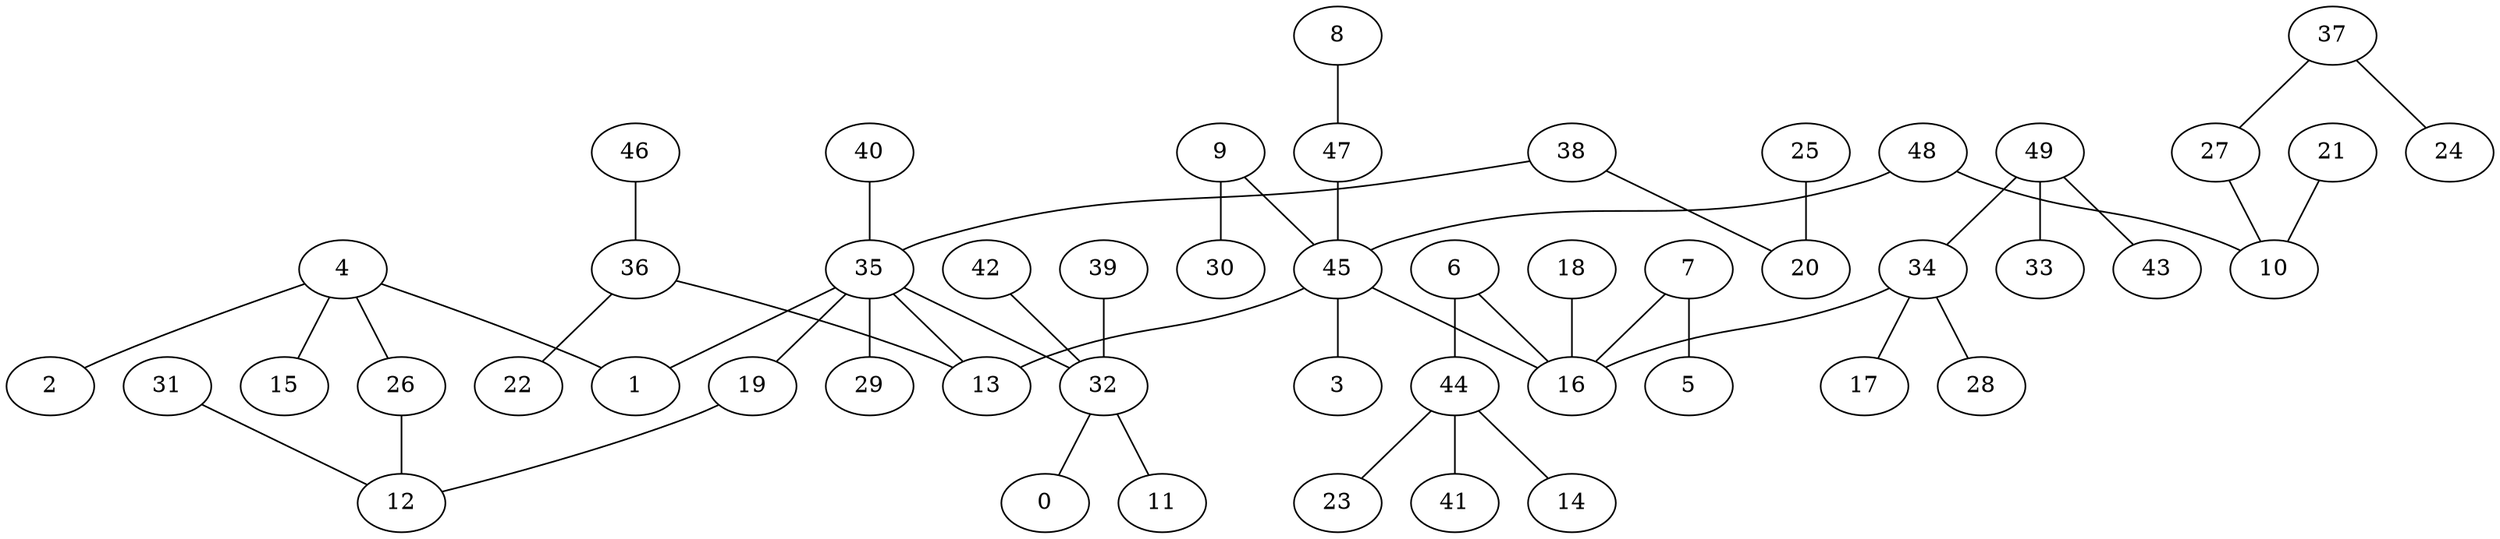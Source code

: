 digraph GG_graph {

subgraph G_graph {
edge [color = black]
"31" -> "12" [dir = none]
"18" -> "16" [dir = none]
"21" -> "10" [dir = none]
"38" -> "20" [dir = none]
"38" -> "35" [dir = none]
"25" -> "20" [dir = none]
"4" -> "1" [dir = none]
"4" -> "15" [dir = none]
"4" -> "2" [dir = none]
"4" -> "26" [dir = none]
"8" -> "47" [dir = none]
"39" -> "32" [dir = none]
"48" -> "10" [dir = none]
"48" -> "45" [dir = none]
"19" -> "12" [dir = none]
"26" -> "12" [dir = none]
"32" -> "11" [dir = none]
"32" -> "0" [dir = none]
"40" -> "35" [dir = none]
"9" -> "30" [dir = none]
"9" -> "45" [dir = none]
"36" -> "22" [dir = none]
"36" -> "13" [dir = none]
"6" -> "44" [dir = none]
"6" -> "16" [dir = none]
"45" -> "3" [dir = none]
"45" -> "16" [dir = none]
"45" -> "13" [dir = none]
"47" -> "45" [dir = none]
"46" -> "36" [dir = none]
"49" -> "33" [dir = none]
"49" -> "43" [dir = none]
"49" -> "34" [dir = none]
"42" -> "32" [dir = none]
"7" -> "5" [dir = none]
"7" -> "16" [dir = none]
"35" -> "19" [dir = none]
"35" -> "32" [dir = none]
"35" -> "13" [dir = none]
"35" -> "29" [dir = none]
"27" -> "10" [dir = none]
"34" -> "17" [dir = none]
"34" -> "28" [dir = none]
"34" -> "16" [dir = none]
"37" -> "24" [dir = none]
"37" -> "27" [dir = none]
"44" -> "23" [dir = none]
"44" -> "41" [dir = none]
"44" -> "14" [dir = none]
"35" -> "1" [dir = none]
}

}
